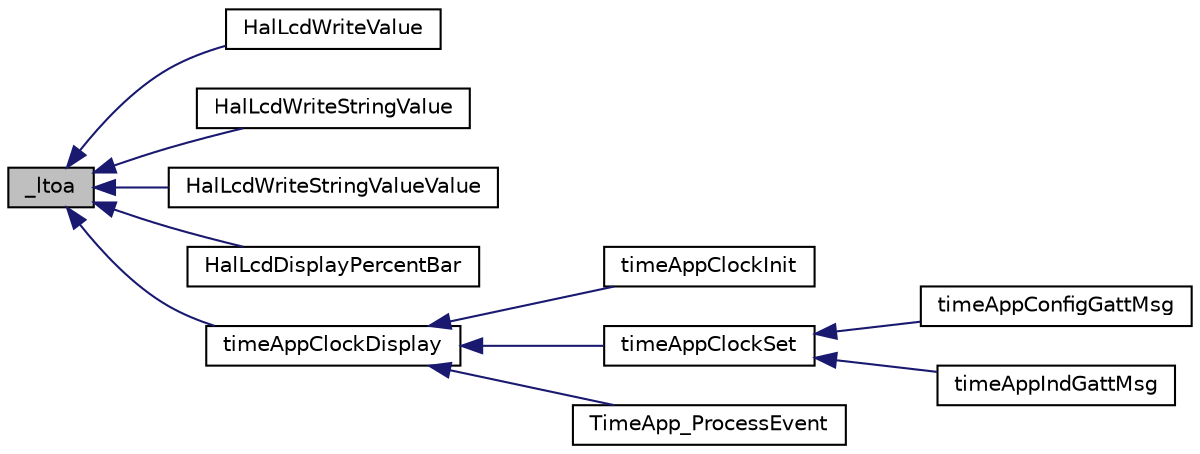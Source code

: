 digraph "_ltoa"
{
  edge [fontname="Helvetica",fontsize="10",labelfontname="Helvetica",labelfontsize="10"];
  node [fontname="Helvetica",fontsize="10",shape=record];
  rankdir="LR";
  Node1 [label="_ltoa",height=0.2,width=0.4,color="black", fillcolor="grey75", style="filled" fontcolor="black"];
  Node1 -> Node2 [dir="back",color="midnightblue",fontsize="10",style="solid",fontname="Helvetica"];
  Node2 [label="HalLcdWriteValue",height=0.2,width=0.4,color="black", fillcolor="white", style="filled",URL="$_c_c2540_e_b_2hal__lcd_8c.html#a37e1fa3911a76283621528d380923295"];
  Node1 -> Node3 [dir="back",color="midnightblue",fontsize="10",style="solid",fontname="Helvetica"];
  Node3 [label="HalLcdWriteStringValue",height=0.2,width=0.4,color="black", fillcolor="white", style="filled",URL="$_c_c2540_e_b_2hal__lcd_8c.html#a68fbadc90a2bda8b41a64967daf920d7"];
  Node1 -> Node4 [dir="back",color="midnightblue",fontsize="10",style="solid",fontname="Helvetica"];
  Node4 [label="HalLcdWriteStringValueValue",height=0.2,width=0.4,color="black", fillcolor="white", style="filled",URL="$_c_c2540_e_b_2hal__lcd_8c.html#ac357d5f9892d9f4f88b4b65873306f49"];
  Node1 -> Node5 [dir="back",color="midnightblue",fontsize="10",style="solid",fontname="Helvetica"];
  Node5 [label="HalLcdDisplayPercentBar",height=0.2,width=0.4,color="black", fillcolor="white", style="filled",URL="$_c_c2540_e_b_2hal__lcd_8c.html#a963907ea47331879aeca8034130e953a"];
  Node1 -> Node6 [dir="back",color="midnightblue",fontsize="10",style="solid",fontname="Helvetica"];
  Node6 [label="timeAppClockDisplay",height=0.2,width=0.4,color="black", fillcolor="white", style="filled",URL="$_time_app_2_source_2timeapp__clock_8c.html#a7ca39aa0ba759174767831be15dcc043"];
  Node6 -> Node7 [dir="back",color="midnightblue",fontsize="10",style="solid",fontname="Helvetica"];
  Node7 [label="timeAppClockInit",height=0.2,width=0.4,color="black", fillcolor="white", style="filled",URL="$_time_app_2_source_2timeapp__clock_8c.html#a3ab229979aa1790866a9bf897a1e5e6e"];
  Node6 -> Node8 [dir="back",color="midnightblue",fontsize="10",style="solid",fontname="Helvetica"];
  Node8 [label="timeAppClockSet",height=0.2,width=0.4,color="black", fillcolor="white", style="filled",URL="$_time_app_2_source_2timeapp__clock_8c.html#aac283f79dc4ea1e0f8f0a01fa24cb333"];
  Node8 -> Node9 [dir="back",color="midnightblue",fontsize="10",style="solid",fontname="Helvetica"];
  Node9 [label="timeAppConfigGattMsg",height=0.2,width=0.4,color="black", fillcolor="white", style="filled",URL="$_time_app_2_source_2timeapp_8h.html#ab448b7aa44fc10194684544be226e8c2"];
  Node8 -> Node10 [dir="back",color="midnightblue",fontsize="10",style="solid",fontname="Helvetica"];
  Node10 [label="timeAppIndGattMsg",height=0.2,width=0.4,color="black", fillcolor="white", style="filled",URL="$_time_app_2_source_2timeapp_8h.html#a0ad501fb3c83b5c6b0e5c52b2e0603d8"];
  Node6 -> Node11 [dir="back",color="midnightblue",fontsize="10",style="solid",fontname="Helvetica"];
  Node11 [label="TimeApp_ProcessEvent",height=0.2,width=0.4,color="black", fillcolor="white", style="filled",URL="$_time_app_2_source_2timeapp_8h.html#a1f40222b207859f16fe52bdd8a5f3ecb"];
}
